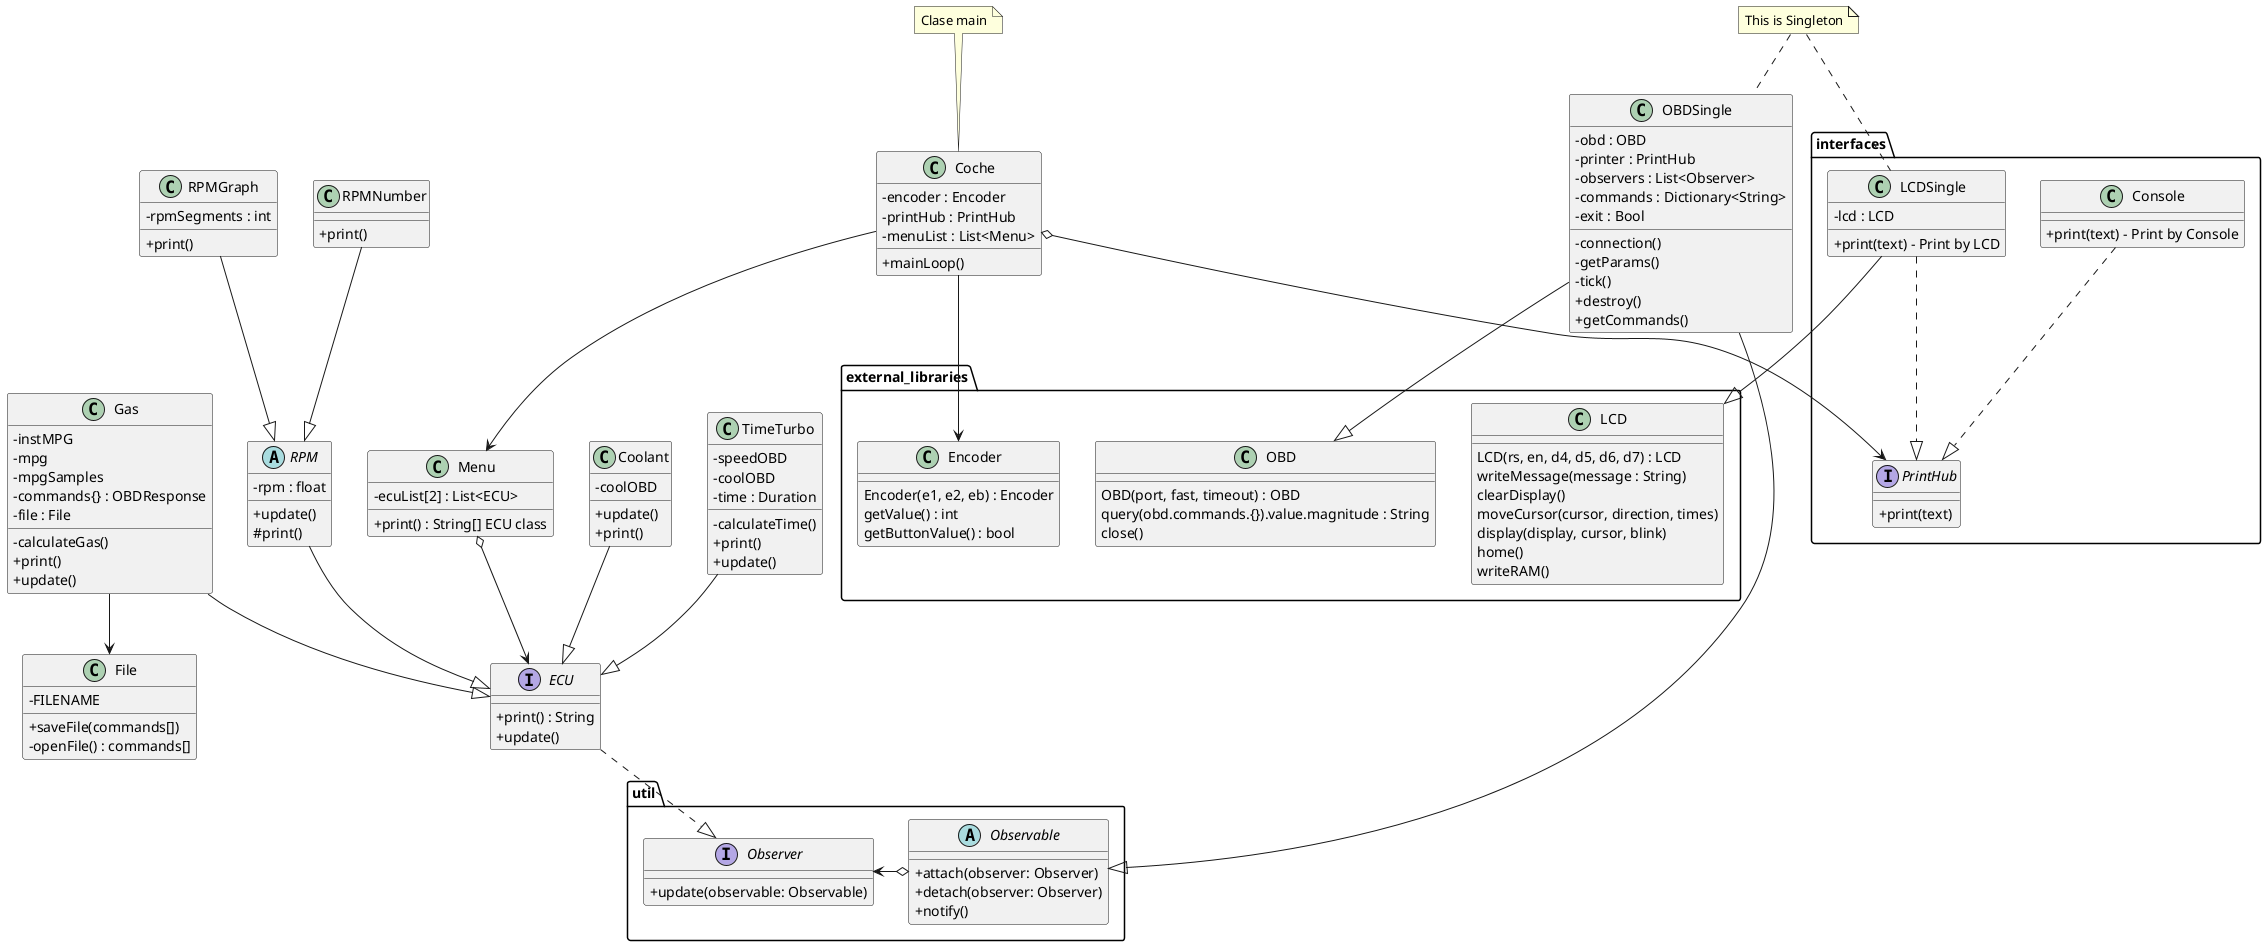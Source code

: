 @startuml

skinparam classAttributeIconSize 0

package util <<Folder>> {
    interface Observer {
    +update(observable: Observable)
    }

    abstract Observable {
    +attach(observer: Observer)
    +detach(observer: Observer)
    +notify()
    }
    Observable o-right-> Observer
}

package interfaces <<Folder>> {
    class Console {
    +print(text) - Print by Console
    }

    class LCDSingle {
    -lcd : LCD
    +print(text) - Print by LCD
    }

    interface PrintHub {
    +print(text)
    }
}

package external_libraries <<Folder>> {
    class Encoder {
    Encoder(e1, e2, eb) : Encoder
    getValue() : int
    getButtonValue() : bool
    }

    class LCD {
    LCD(rs, en, d4, d5, d6, d7) : LCD
    writeMessage(message : String)
    clearDisplay()
    moveCursor(cursor, direction, times)
    display(display, cursor, blink)
    home()
    writeRAM()
    }

    class OBD {
    OBD(port, fast, timeout) : OBD
    query(obd.commands.{}).value.magnitude : String
    close()
    }
}

class Coche {
-encoder : Encoder
-printHub : PrintHub
-menuList : List<Menu>
+mainLoop()
}

class Coolant {
-coolOBD
+update()
+print()
}

interface ECU {
+print() : String
+update()
}

class Gas {
-instMPG
-mpg
-mpgSamples
-commands{} : OBDResponse
-file : File
-calculateGas()
+print()
+update()
}

class Menu {
-ecuList[2] : List<ECU>
+print() : String[] ECU class
}

class OBDSingle {
-obd : OBD
-printer : PrintHub
-observers : List<Observer>
-commands : Dictionary<String>
-exit : Bool
-connection()
-getParams()
-tick()
+destroy()
+getCommands()
}

abstract RPM {
-rpm : float
+update()
#print()
}

class RPMNumber {
+print()
}

class RPMGraph {
-rpmSegments : int
+print()
}

class File {
-FILENAME
+saveFile(commands[])
-openFile() : commands[]
}

class TimeTurbo {
-speedOBD
-coolOBD
-time : Duration
-calculateTime()
+print()
+update()
}


Coche o--> PrintHub
Coche --> Menu
Coche --> Encoder
Coolant --|> ECU
Console ..|> PrintHub
ECU ..|> Observer
LCDSingle ..|> PrintHub
LCDSingle --|> LCD
Gas --|> ECU
Gas --> File
Menu o--> ECU
OBDSingle --|> Observable
OBDSingle --|> OBD
RPM --|> ECU
RPMNumber --|> RPM
RPMGraph --|> RPM
TimeTurbo --|> ECU


note "Clase main" as Main
Main .. Coche

note "This is Singleton" as Singleton
Singleton .. OBDSingle
Singleton .. LCDSingle












@enduml